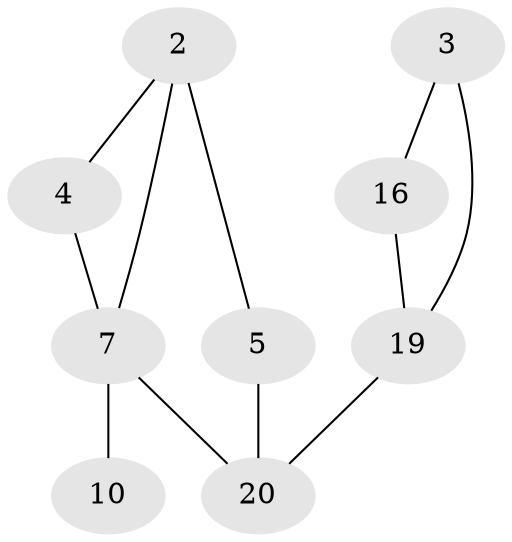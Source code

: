 // Generated by graph-tools (version 1.1) at 2025/46/02/15/25 05:46:28]
// undirected, 9 vertices, 11 edges
graph export_dot {
graph [start="1"]
  node [color=gray90,style=filled];
  2 [super="+1+11"];
  3 [super="+1+9"];
  4 [super="+8"];
  5 [super="+6"];
  7 [super="+8"];
  10 [super="+13+14"];
  16 [super="+17"];
  19;
  20;
  2 -- 4;
  2 -- 5;
  2 -- 7;
  3 -- 16;
  3 -- 19;
  4 -- 7;
  5 -- 20;
  7 -- 10;
  7 -- 20;
  16 -- 19;
  19 -- 20;
}
